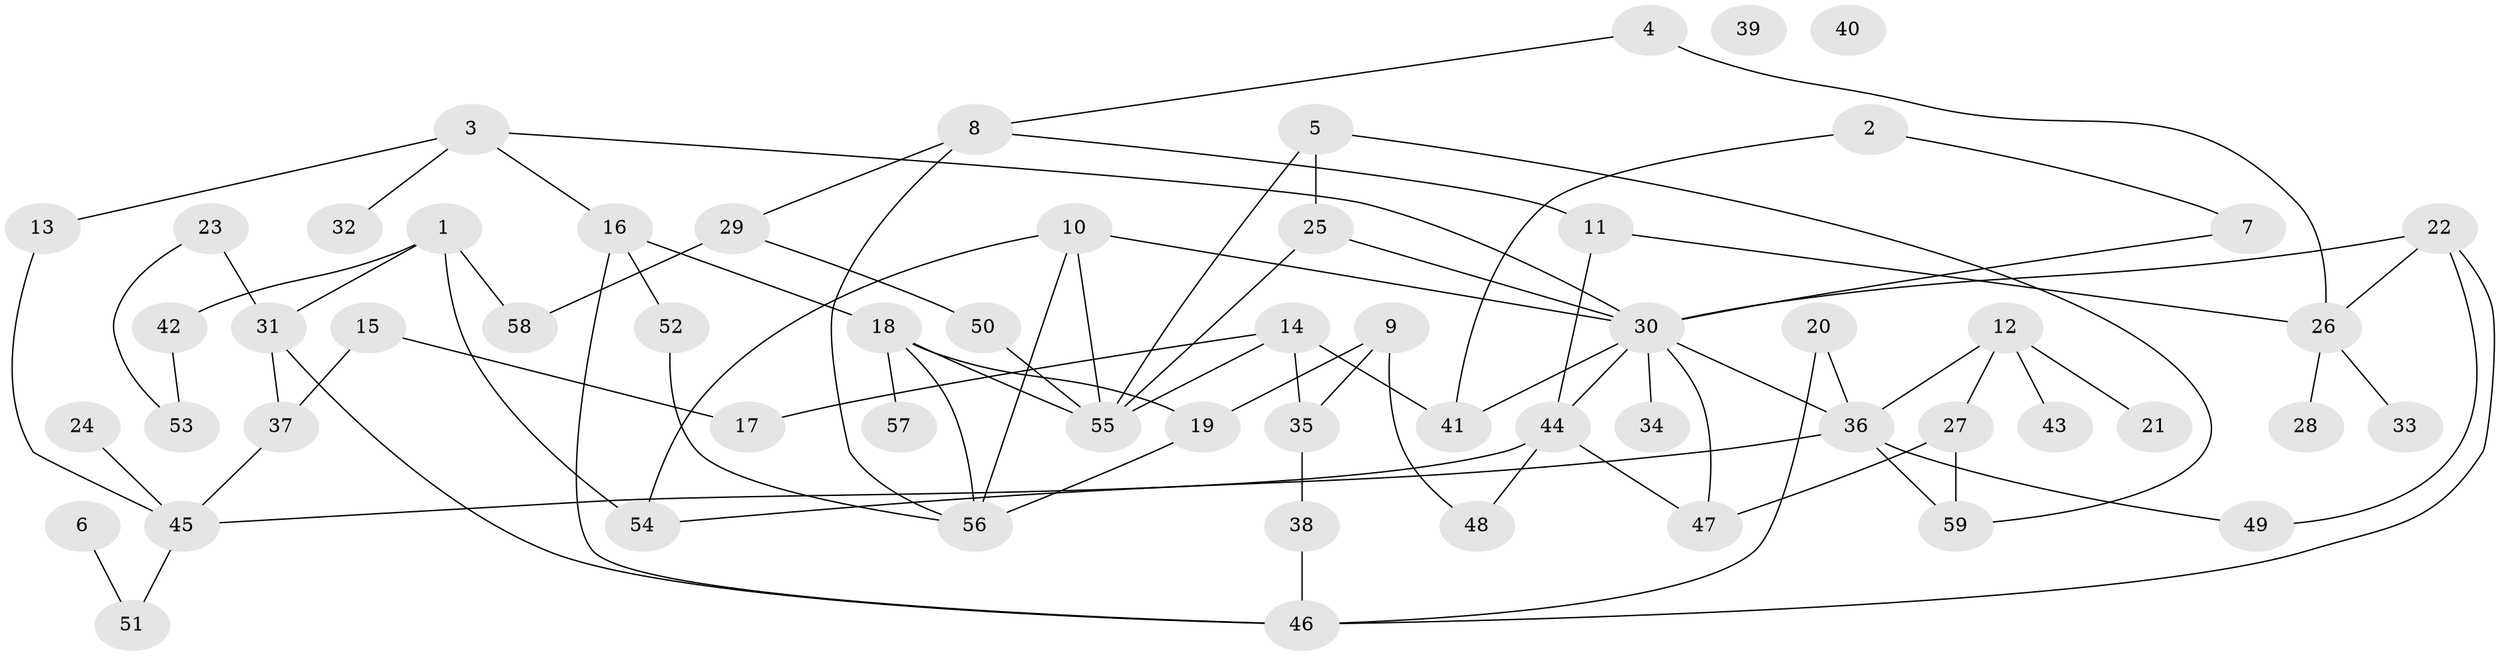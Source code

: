 // coarse degree distribution, {4: 0.17073170731707318, 2: 0.1951219512195122, 5: 0.14634146341463414, 3: 0.12195121951219512, 1: 0.1951219512195122, 6: 0.0975609756097561, 11: 0.024390243902439025, 0: 0.04878048780487805}
// Generated by graph-tools (version 1.1) at 2025/23/03/03/25 07:23:27]
// undirected, 59 vertices, 85 edges
graph export_dot {
graph [start="1"]
  node [color=gray90,style=filled];
  1;
  2;
  3;
  4;
  5;
  6;
  7;
  8;
  9;
  10;
  11;
  12;
  13;
  14;
  15;
  16;
  17;
  18;
  19;
  20;
  21;
  22;
  23;
  24;
  25;
  26;
  27;
  28;
  29;
  30;
  31;
  32;
  33;
  34;
  35;
  36;
  37;
  38;
  39;
  40;
  41;
  42;
  43;
  44;
  45;
  46;
  47;
  48;
  49;
  50;
  51;
  52;
  53;
  54;
  55;
  56;
  57;
  58;
  59;
  1 -- 31;
  1 -- 42;
  1 -- 54;
  1 -- 58;
  2 -- 7;
  2 -- 41;
  3 -- 13;
  3 -- 16;
  3 -- 30;
  3 -- 32;
  4 -- 8;
  4 -- 26;
  5 -- 25;
  5 -- 55;
  5 -- 59;
  6 -- 51;
  7 -- 30;
  8 -- 11;
  8 -- 29;
  8 -- 56;
  9 -- 19;
  9 -- 35;
  9 -- 48;
  10 -- 30;
  10 -- 54;
  10 -- 55;
  10 -- 56;
  11 -- 26;
  11 -- 44;
  12 -- 21;
  12 -- 27;
  12 -- 36;
  12 -- 43;
  13 -- 45;
  14 -- 17;
  14 -- 35;
  14 -- 41;
  14 -- 55;
  15 -- 17;
  15 -- 37;
  16 -- 18;
  16 -- 46;
  16 -- 52;
  18 -- 19;
  18 -- 55;
  18 -- 56;
  18 -- 57;
  19 -- 56;
  20 -- 36;
  20 -- 46;
  22 -- 26;
  22 -- 30;
  22 -- 46;
  22 -- 49;
  23 -- 31;
  23 -- 53;
  24 -- 45;
  25 -- 30;
  25 -- 55;
  26 -- 28;
  26 -- 33;
  27 -- 47;
  27 -- 59;
  29 -- 50;
  29 -- 58;
  30 -- 34;
  30 -- 36;
  30 -- 41;
  30 -- 44;
  30 -- 47;
  31 -- 37;
  31 -- 46;
  35 -- 38;
  36 -- 49;
  36 -- 54;
  36 -- 59;
  37 -- 45;
  38 -- 46;
  42 -- 53;
  44 -- 45;
  44 -- 47;
  44 -- 48;
  45 -- 51;
  50 -- 55;
  52 -- 56;
}
